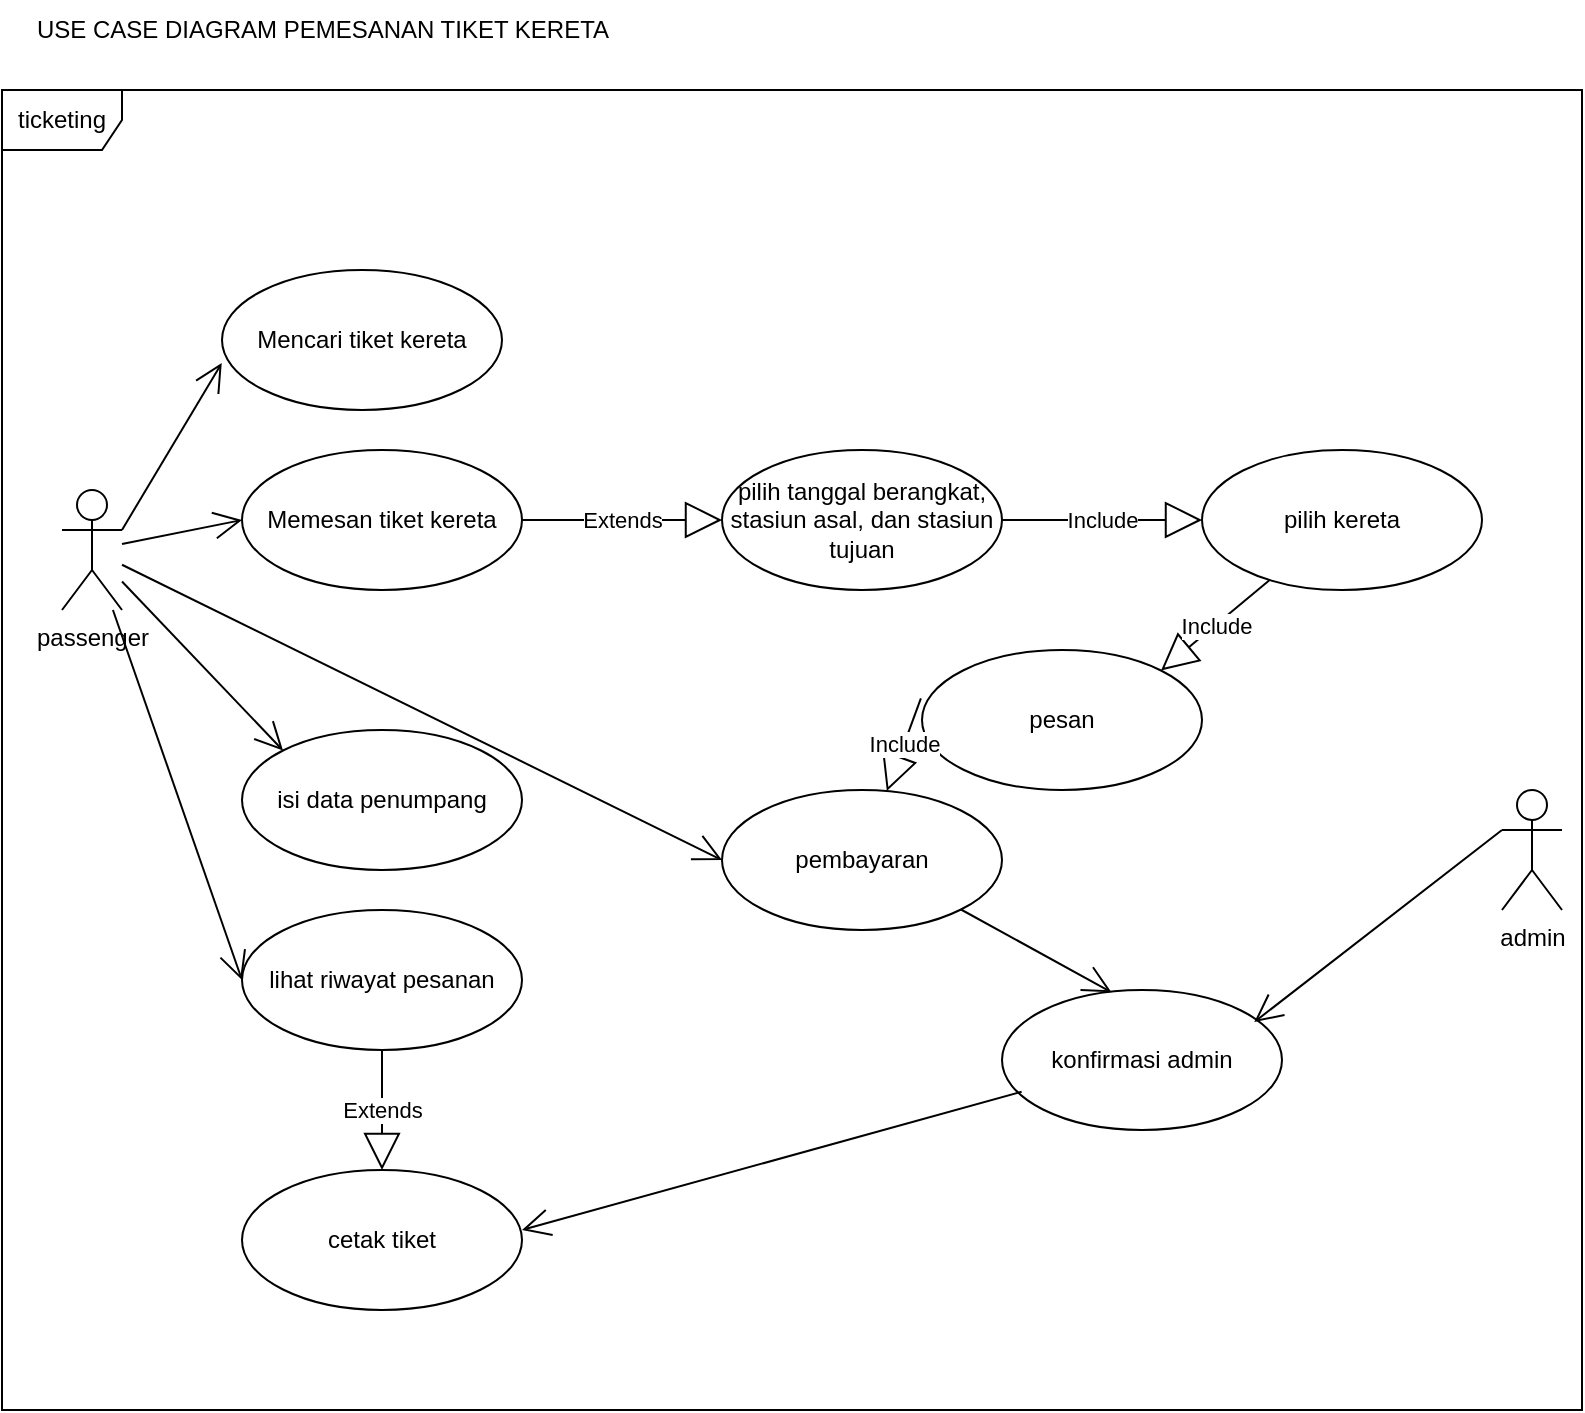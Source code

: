 <mxfile version="21.0.6" type="device"><diagram name="Page-1" id="1a4OlXHGz5D0Ce_YJ_ds"><mxGraphModel dx="910" dy="505" grid="1" gridSize="10" guides="1" tooltips="1" connect="1" arrows="1" fold="1" page="1" pageScale="1" pageWidth="850" pageHeight="1100" math="0" shadow="0"><root><mxCell id="0"/><mxCell id="1" parent="0"/><mxCell id="Kyu8JqsvdoyWk4KFXkYA-1" value="ticketing" style="shape=umlFrame;whiteSpace=wrap;html=1;pointerEvents=0;" vertex="1" parent="1"><mxGeometry x="270" y="60" width="790" height="660" as="geometry"/></mxCell><mxCell id="Kyu8JqsvdoyWk4KFXkYA-2" value="passenger" style="shape=umlActor;verticalLabelPosition=bottom;verticalAlign=top;html=1;" vertex="1" parent="1"><mxGeometry x="300" y="260" width="30" height="60" as="geometry"/></mxCell><mxCell id="Kyu8JqsvdoyWk4KFXkYA-3" value="admin" style="shape=umlActor;verticalLabelPosition=bottom;verticalAlign=top;html=1;" vertex="1" parent="1"><mxGeometry x="1020" y="410" width="30" height="60" as="geometry"/></mxCell><mxCell id="Kyu8JqsvdoyWk4KFXkYA-4" value="Mencari tiket kereta" style="ellipse;whiteSpace=wrap;html=1;" vertex="1" parent="1"><mxGeometry x="380" y="150" width="140" height="70" as="geometry"/></mxCell><mxCell id="Kyu8JqsvdoyWk4KFXkYA-5" value="Memesan tiket kereta" style="ellipse;whiteSpace=wrap;html=1;" vertex="1" parent="1"><mxGeometry x="390" y="240" width="140" height="70" as="geometry"/></mxCell><mxCell id="Kyu8JqsvdoyWk4KFXkYA-6" value="pilih tanggal berangkat, stasiun asal, dan stasiun tujuan" style="ellipse;whiteSpace=wrap;html=1;" vertex="1" parent="1"><mxGeometry x="630" y="240" width="140" height="70" as="geometry"/></mxCell><mxCell id="Kyu8JqsvdoyWk4KFXkYA-8" value="isi data penumpang" style="ellipse;whiteSpace=wrap;html=1;" vertex="1" parent="1"><mxGeometry x="390" y="380" width="140" height="70" as="geometry"/></mxCell><mxCell id="Kyu8JqsvdoyWk4KFXkYA-9" value="lihat riwayat pesanan" style="ellipse;whiteSpace=wrap;html=1;" vertex="1" parent="1"><mxGeometry x="390" y="470" width="140" height="70" as="geometry"/></mxCell><mxCell id="Kyu8JqsvdoyWk4KFXkYA-10" value="pilih kereta" style="ellipse;whiteSpace=wrap;html=1;" vertex="1" parent="1"><mxGeometry x="870" y="240" width="140" height="70" as="geometry"/></mxCell><mxCell id="Kyu8JqsvdoyWk4KFXkYA-23" value="" style="endArrow=open;endFill=1;endSize=12;html=1;rounded=0;exitX=1;exitY=0.333;exitDx=0;exitDy=0;exitPerimeter=0;entryX=-0.001;entryY=0.665;entryDx=0;entryDy=0;entryPerimeter=0;" edge="1" parent="1" source="Kyu8JqsvdoyWk4KFXkYA-2" target="Kyu8JqsvdoyWk4KFXkYA-4"><mxGeometry width="160" relative="1" as="geometry"><mxPoint x="540" y="360" as="sourcePoint"/><mxPoint x="700" y="360" as="targetPoint"/></mxGeometry></mxCell><mxCell id="Kyu8JqsvdoyWk4KFXkYA-24" value="" style="endArrow=open;endFill=1;endSize=12;html=1;rounded=0;entryX=0;entryY=0.5;entryDx=0;entryDy=0;" edge="1" parent="1" source="Kyu8JqsvdoyWk4KFXkYA-2" target="Kyu8JqsvdoyWk4KFXkYA-5"><mxGeometry width="160" relative="1" as="geometry"><mxPoint x="340" y="290" as="sourcePoint"/><mxPoint x="390" y="207" as="targetPoint"/></mxGeometry></mxCell><mxCell id="Kyu8JqsvdoyWk4KFXkYA-25" value="" style="endArrow=open;endFill=1;endSize=12;html=1;rounded=0;entryX=0;entryY=0;entryDx=0;entryDy=0;" edge="1" parent="1" source="Kyu8JqsvdoyWk4KFXkYA-2" target="Kyu8JqsvdoyWk4KFXkYA-8"><mxGeometry width="160" relative="1" as="geometry"><mxPoint x="340" y="297" as="sourcePoint"/><mxPoint x="400" y="285" as="targetPoint"/></mxGeometry></mxCell><mxCell id="Kyu8JqsvdoyWk4KFXkYA-26" value="" style="endArrow=open;endFill=1;endSize=12;html=1;rounded=0;entryX=0;entryY=0.5;entryDx=0;entryDy=0;" edge="1" parent="1" source="Kyu8JqsvdoyWk4KFXkYA-2" target="Kyu8JqsvdoyWk4KFXkYA-9"><mxGeometry width="160" relative="1" as="geometry"><mxPoint x="340" y="316" as="sourcePoint"/><mxPoint x="421" y="400" as="targetPoint"/></mxGeometry></mxCell><mxCell id="Kyu8JqsvdoyWk4KFXkYA-27" value="cetak tiket" style="ellipse;whiteSpace=wrap;html=1;" vertex="1" parent="1"><mxGeometry x="390" y="600" width="140" height="70" as="geometry"/></mxCell><mxCell id="Kyu8JqsvdoyWk4KFXkYA-28" value="Extends" style="endArrow=block;endSize=16;endFill=0;html=1;rounded=0;" edge="1" parent="1" source="Kyu8JqsvdoyWk4KFXkYA-9" target="Kyu8JqsvdoyWk4KFXkYA-27"><mxGeometry width="160" relative="1" as="geometry"><mxPoint x="540" y="420" as="sourcePoint"/><mxPoint x="700" y="420" as="targetPoint"/></mxGeometry></mxCell><mxCell id="Kyu8JqsvdoyWk4KFXkYA-29" value="Extends" style="endArrow=block;endSize=16;endFill=0;html=1;rounded=0;exitX=1;exitY=0.5;exitDx=0;exitDy=0;" edge="1" parent="1" source="Kyu8JqsvdoyWk4KFXkYA-5" target="Kyu8JqsvdoyWk4KFXkYA-6"><mxGeometry width="160" relative="1" as="geometry"><mxPoint x="540" y="360" as="sourcePoint"/><mxPoint x="700" y="360" as="targetPoint"/></mxGeometry></mxCell><mxCell id="Kyu8JqsvdoyWk4KFXkYA-30" value="Include" style="endArrow=block;endSize=16;endFill=0;html=1;rounded=0;exitX=1;exitY=0.5;exitDx=0;exitDy=0;" edge="1" parent="1" source="Kyu8JqsvdoyWk4KFXkYA-6" target="Kyu8JqsvdoyWk4KFXkYA-10"><mxGeometry width="160" relative="1" as="geometry"><mxPoint x="660" y="380" as="sourcePoint"/><mxPoint x="820" y="380" as="targetPoint"/></mxGeometry></mxCell><mxCell id="Kyu8JqsvdoyWk4KFXkYA-31" value="pembayaran" style="ellipse;whiteSpace=wrap;html=1;" vertex="1" parent="1"><mxGeometry x="630" y="410" width="140" height="70" as="geometry"/></mxCell><mxCell id="Kyu8JqsvdoyWk4KFXkYA-32" value="" style="endArrow=open;endFill=1;endSize=12;html=1;rounded=0;entryX=0;entryY=0.5;entryDx=0;entryDy=0;" edge="1" parent="1" source="Kyu8JqsvdoyWk4KFXkYA-2" target="Kyu8JqsvdoyWk4KFXkYA-31"><mxGeometry width="160" relative="1" as="geometry"><mxPoint x="340" y="297" as="sourcePoint"/><mxPoint x="400" y="285" as="targetPoint"/></mxGeometry></mxCell><mxCell id="Kyu8JqsvdoyWk4KFXkYA-33" value="pesan" style="ellipse;whiteSpace=wrap;html=1;" vertex="1" parent="1"><mxGeometry x="730" y="340" width="140" height="70" as="geometry"/></mxCell><mxCell id="Kyu8JqsvdoyWk4KFXkYA-34" value="Include" style="endArrow=block;endSize=16;endFill=0;html=1;rounded=0;entryX=1;entryY=0;entryDx=0;entryDy=0;" edge="1" parent="1" source="Kyu8JqsvdoyWk4KFXkYA-10" target="Kyu8JqsvdoyWk4KFXkYA-33"><mxGeometry width="160" relative="1" as="geometry"><mxPoint x="780" y="285" as="sourcePoint"/><mxPoint x="880" y="285" as="targetPoint"/></mxGeometry></mxCell><mxCell id="Kyu8JqsvdoyWk4KFXkYA-35" value="Include" style="endArrow=block;endSize=16;endFill=0;html=1;rounded=0;exitX=-0.004;exitY=0.345;exitDx=0;exitDy=0;exitPerimeter=0;" edge="1" parent="1" source="Kyu8JqsvdoyWk4KFXkYA-33" target="Kyu8JqsvdoyWk4KFXkYA-31"><mxGeometry width="160" relative="1" as="geometry"><mxPoint x="903" y="311" as="sourcePoint"/><mxPoint x="849" y="340" as="targetPoint"/></mxGeometry></mxCell><mxCell id="Kyu8JqsvdoyWk4KFXkYA-36" value="konfirmasi admin" style="ellipse;whiteSpace=wrap;html=1;" vertex="1" parent="1"><mxGeometry x="770" y="510" width="140" height="70" as="geometry"/></mxCell><mxCell id="Kyu8JqsvdoyWk4KFXkYA-37" value="" style="endArrow=open;endFill=1;endSize=12;html=1;rounded=0;entryX=0.901;entryY=0.229;entryDx=0;entryDy=0;entryPerimeter=0;exitX=0;exitY=0.333;exitDx=0;exitDy=0;exitPerimeter=0;" edge="1" parent="1" source="Kyu8JqsvdoyWk4KFXkYA-3" target="Kyu8JqsvdoyWk4KFXkYA-36"><mxGeometry width="160" relative="1" as="geometry"><mxPoint x="340" y="307" as="sourcePoint"/><mxPoint x="640" y="455" as="targetPoint"/></mxGeometry></mxCell><mxCell id="Kyu8JqsvdoyWk4KFXkYA-38" value="" style="endArrow=open;endFill=1;endSize=12;html=1;rounded=0;entryX=0.391;entryY=0.016;entryDx=0;entryDy=0;entryPerimeter=0;exitX=1;exitY=1;exitDx=0;exitDy=0;" edge="1" parent="1" source="Kyu8JqsvdoyWk4KFXkYA-31" target="Kyu8JqsvdoyWk4KFXkYA-36"><mxGeometry width="160" relative="1" as="geometry"><mxPoint x="340" y="307" as="sourcePoint"/><mxPoint x="640" y="455" as="targetPoint"/></mxGeometry></mxCell><mxCell id="Kyu8JqsvdoyWk4KFXkYA-39" value="" style="endArrow=open;endFill=1;endSize=12;html=1;rounded=0;exitX=0.07;exitY=0.727;exitDx=0;exitDy=0;exitPerimeter=0;" edge="1" parent="1" source="Kyu8JqsvdoyWk4KFXkYA-36"><mxGeometry width="160" relative="1" as="geometry"><mxPoint x="335" y="330" as="sourcePoint"/><mxPoint x="530" y="630" as="targetPoint"/></mxGeometry></mxCell><mxCell id="Kyu8JqsvdoyWk4KFXkYA-40" value="USE CASE DIAGRAM PEMESANAN TIKET KERETA" style="text;html=1;align=center;verticalAlign=middle;resizable=0;points=[];autosize=1;strokeColor=none;fillColor=none;" vertex="1" parent="1"><mxGeometry x="275" y="15" width="310" height="30" as="geometry"/></mxCell></root></mxGraphModel></diagram></mxfile>